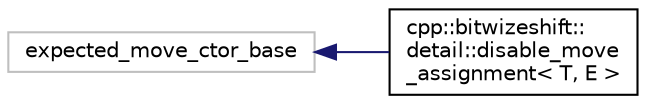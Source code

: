 digraph "Graphical Class Hierarchy"
{
  edge [fontname="Helvetica",fontsize="10",labelfontname="Helvetica",labelfontsize="10"];
  node [fontname="Helvetica",fontsize="10",shape=record];
  rankdir="LR";
  Node32 [label="expected_move_ctor_base",height=0.2,width=0.4,color="grey75", fillcolor="white", style="filled"];
  Node32 -> Node0 [dir="back",color="midnightblue",fontsize="10",style="solid",fontname="Helvetica"];
  Node0 [label="cpp::bitwizeshift::\ldetail::disable_move\l_assignment\< T, E \>",height=0.2,width=0.4,color="black", fillcolor="white", style="filled",URL="$db/db9/structcpp_1_1bitwizeshift_1_1detail_1_1disable__move__assignment.html"];
}
